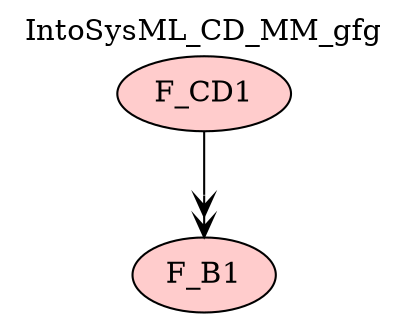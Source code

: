 digraph {graph[label=IntoSysML_CD_MM_gfg,labelloc=tl,labelfontsize=12];
"F_B1"[shape=oval,fillcolor="#FFCCCC",style ="filled",label="F_B1"];
"F_CD1"[shape=oval,fillcolor="#FFCCCC",style ="filled",label="F_CD1"];

"F_CD1"->"F_B1"[label=" ",arrowhead=veevee];
}